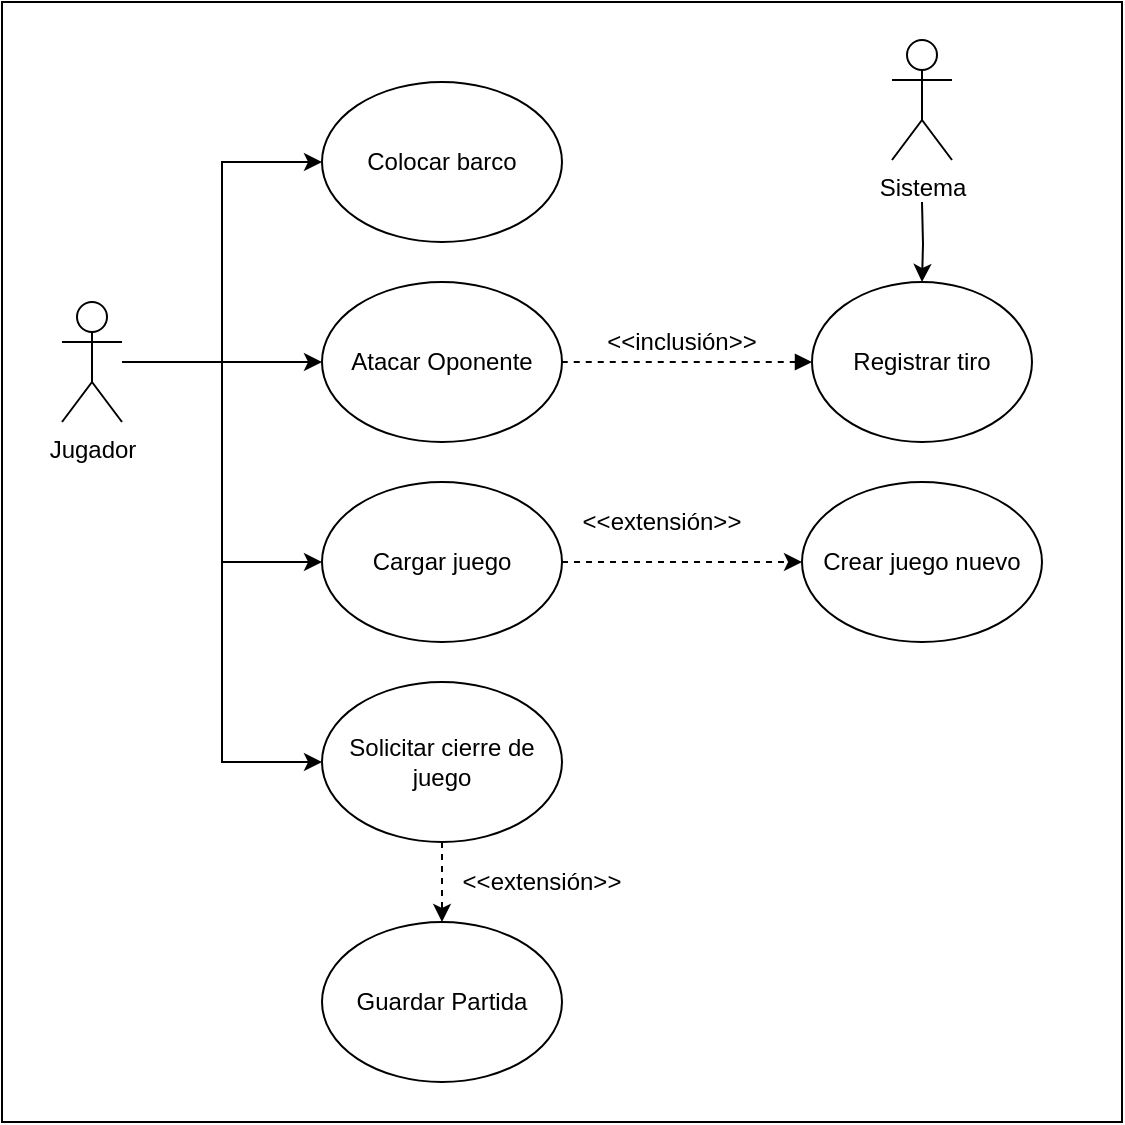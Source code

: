 <mxfile version="13.10.0" type="device"><diagram id="EoxNLBXlBPosCbh2OYIH" name="Page-1"><mxGraphModel dx="868" dy="504" grid="1" gridSize="10" guides="1" tooltips="1" connect="1" arrows="1" fold="1" page="1" pageScale="1" pageWidth="1200" pageHeight="1600" math="0" shadow="0"><root><mxCell id="0"/><mxCell id="1" parent="0"/><mxCell id="Gfkxoj43wEmdVao8R8b--8" style="edgeStyle=orthogonalEdgeStyle;rounded=0;orthogonalLoop=1;jettySize=auto;html=1;entryX=0;entryY=0.5;entryDx=0;entryDy=0;" edge="1" parent="1" source="xvXC_5oMtIXtJF84pP8e-1" target="xvXC_5oMtIXtJF84pP8e-5"><mxGeometry relative="1" as="geometry"/></mxCell><mxCell id="Gfkxoj43wEmdVao8R8b--9" style="edgeStyle=orthogonalEdgeStyle;rounded=0;orthogonalLoop=1;jettySize=auto;html=1;entryX=0;entryY=0.5;entryDx=0;entryDy=0;" edge="1" parent="1" source="xvXC_5oMtIXtJF84pP8e-1" target="xvXC_5oMtIXtJF84pP8e-20"><mxGeometry relative="1" as="geometry"/></mxCell><mxCell id="Gfkxoj43wEmdVao8R8b--10" style="edgeStyle=orthogonalEdgeStyle;rounded=0;orthogonalLoop=1;jettySize=auto;html=1;entryX=0;entryY=0.5;entryDx=0;entryDy=0;" edge="1" parent="1" source="xvXC_5oMtIXtJF84pP8e-1" target="xvXC_5oMtIXtJF84pP8e-6"><mxGeometry relative="1" as="geometry"/></mxCell><mxCell id="Gfkxoj43wEmdVao8R8b--11" style="edgeStyle=orthogonalEdgeStyle;rounded=0;orthogonalLoop=1;jettySize=auto;html=1;entryX=0;entryY=0.5;entryDx=0;entryDy=0;" edge="1" parent="1" source="xvXC_5oMtIXtJF84pP8e-1" target="xvXC_5oMtIXtJF84pP8e-31"><mxGeometry relative="1" as="geometry"/></mxCell><mxCell id="xvXC_5oMtIXtJF84pP8e-1" value="Jugador" style="shape=umlActor;verticalLabelPosition=bottom;verticalAlign=top;html=1;outlineConnect=0;" parent="1" vertex="1"><mxGeometry x="190" y="390" width="30" height="60" as="geometry"/></mxCell><mxCell id="xvXC_5oMtIXtJF84pP8e-5" value="Colocar barco" style="ellipse;whiteSpace=wrap;html=1;" parent="1" vertex="1"><mxGeometry x="320" y="280" width="120" height="80" as="geometry"/></mxCell><mxCell id="xvXC_5oMtIXtJF84pP8e-6" value="Atacar Oponente" style="ellipse;whiteSpace=wrap;html=1;" parent="1" vertex="1"><mxGeometry x="320" y="380" width="120" height="80" as="geometry"/></mxCell><mxCell id="xvXC_5oMtIXtJF84pP8e-15" value="" style="endArrow=none;dashed=1;html=1;startArrow=block;startFill=1;entryX=1;entryY=0.5;entryDx=0;entryDy=0;exitX=0;exitY=0.5;exitDx=0;exitDy=0;" parent="1" target="xvXC_5oMtIXtJF84pP8e-6" edge="1" source="xvXC_5oMtIXtJF84pP8e-17"><mxGeometry width="50" height="50" relative="1" as="geometry"><mxPoint x="520" y="420" as="sourcePoint"/><mxPoint x="560" y="420" as="targetPoint"/></mxGeometry></mxCell><mxCell id="xvXC_5oMtIXtJF84pP8e-16" value="&amp;lt;&amp;lt;inclusión&amp;gt;&amp;gt;" style="text;html=1;strokeColor=none;fillColor=none;align=center;verticalAlign=middle;whiteSpace=wrap;rounded=0;" parent="1" vertex="1"><mxGeometry x="460" y="400" width="80" height="20" as="geometry"/></mxCell><mxCell id="xvXC_5oMtIXtJF84pP8e-17" value="Registrar tiro" style="ellipse;whiteSpace=wrap;html=1;" parent="1" vertex="1"><mxGeometry x="565" y="380" width="110" height="80" as="geometry"/></mxCell><mxCell id="Gfkxoj43wEmdVao8R8b--5" style="edgeStyle=orthogonalEdgeStyle;rounded=0;orthogonalLoop=1;jettySize=auto;html=1;" edge="1" parent="1" target="xvXC_5oMtIXtJF84pP8e-17"><mxGeometry relative="1" as="geometry"><mxPoint x="620" y="340" as="sourcePoint"/></mxGeometry></mxCell><mxCell id="xvXC_5oMtIXtJF84pP8e-18" value="Sistema" style="shape=umlActor;verticalLabelPosition=bottom;verticalAlign=top;html=1;outlineConnect=0;" parent="1" vertex="1"><mxGeometry x="605" y="259" width="30" height="60" as="geometry"/></mxCell><mxCell id="Gfkxoj43wEmdVao8R8b--6" value="" style="edgeStyle=orthogonalEdgeStyle;rounded=0;orthogonalLoop=1;jettySize=auto;html=1;dashed=1;" edge="1" parent="1" source="xvXC_5oMtIXtJF84pP8e-20" target="xvXC_5oMtIXtJF84pP8e-26"><mxGeometry relative="1" as="geometry"/></mxCell><mxCell id="xvXC_5oMtIXtJF84pP8e-20" value="Cargar juego" style="ellipse;whiteSpace=wrap;html=1;" parent="1" vertex="1"><mxGeometry x="320" y="480" width="120" height="80" as="geometry"/></mxCell><mxCell id="xvXC_5oMtIXtJF84pP8e-26" value="Crear juego nuevo" style="ellipse;whiteSpace=wrap;html=1;" parent="1" vertex="1"><mxGeometry x="560" y="480" width="120" height="80" as="geometry"/></mxCell><mxCell id="Gfkxoj43wEmdVao8R8b--1" style="edgeStyle=orthogonalEdgeStyle;rounded=0;orthogonalLoop=1;jettySize=auto;html=1;entryX=0.5;entryY=0;entryDx=0;entryDy=0;dashed=1;" edge="1" parent="1" source="xvXC_5oMtIXtJF84pP8e-31" target="xvXC_5oMtIXtJF84pP8e-38"><mxGeometry relative="1" as="geometry"/></mxCell><mxCell id="xvXC_5oMtIXtJF84pP8e-31" value="Solicitar cierre de juego" style="ellipse;whiteSpace=wrap;html=1;" parent="1" vertex="1"><mxGeometry x="320" y="580" width="120" height="80" as="geometry"/></mxCell><mxCell id="xvXC_5oMtIXtJF84pP8e-38" value="Guardar Partida" style="ellipse;whiteSpace=wrap;html=1;" parent="1" vertex="1"><mxGeometry x="320" y="700" width="120" height="80" as="geometry"/></mxCell><mxCell id="xvXC_5oMtIXtJF84pP8e-47" value="&amp;lt;&amp;lt;extensión&amp;gt;&amp;gt;" style="text;html=1;strokeColor=none;fillColor=none;align=center;verticalAlign=middle;whiteSpace=wrap;rounded=0;" parent="1" vertex="1"><mxGeometry x="450" y="490" width="80" height="20" as="geometry"/></mxCell><mxCell id="Gfkxoj43wEmdVao8R8b--2" value="&amp;lt;&amp;lt;extensión&amp;gt;&amp;gt;" style="text;html=1;strokeColor=none;fillColor=none;align=center;verticalAlign=middle;whiteSpace=wrap;rounded=0;" vertex="1" parent="1"><mxGeometry x="390" y="670" width="80" height="20" as="geometry"/></mxCell><mxCell id="Gfkxoj43wEmdVao8R8b--12" value="" style="rounded=0;whiteSpace=wrap;html=1;fillColor=none;" vertex="1" parent="1"><mxGeometry x="160" y="240" width="560" height="560" as="geometry"/></mxCell></root></mxGraphModel></diagram></mxfile>
